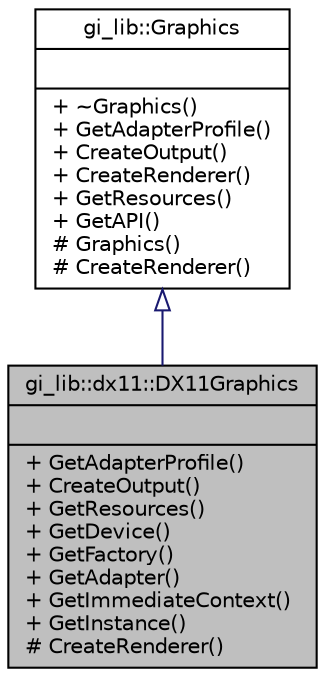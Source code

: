 digraph "gi_lib::dx11::DX11Graphics"
{
  edge [fontname="Helvetica",fontsize="10",labelfontname="Helvetica",labelfontsize="10"];
  node [fontname="Helvetica",fontsize="10",shape=record];
  Node1 [label="{gi_lib::dx11::DX11Graphics\n||+ GetAdapterProfile()\l+ CreateOutput()\l+ GetResources()\l+ GetDevice()\l+ GetFactory()\l+ GetAdapter()\l+ GetImmediateContext()\l+ GetInstance()\l# CreateRenderer()\l}",height=0.2,width=0.4,color="black", fillcolor="grey75", style="filled", fontcolor="black"];
  Node2 -> Node1 [dir="back",color="midnightblue",fontsize="10",style="solid",arrowtail="onormal",fontname="Helvetica"];
  Node2 [label="{gi_lib::Graphics\n||+ ~Graphics()\l+ GetAdapterProfile()\l+ CreateOutput()\l+ CreateRenderer()\l+ GetResources()\l+ GetAPI()\l# Graphics()\l# CreateRenderer()\l}",height=0.2,width=0.4,color="black", fillcolor="white", style="filled",URL="$classgi__lib_1_1_graphics.html",tooltip="Factory interface used to create and initialize the graphical subsystem. "];
}
